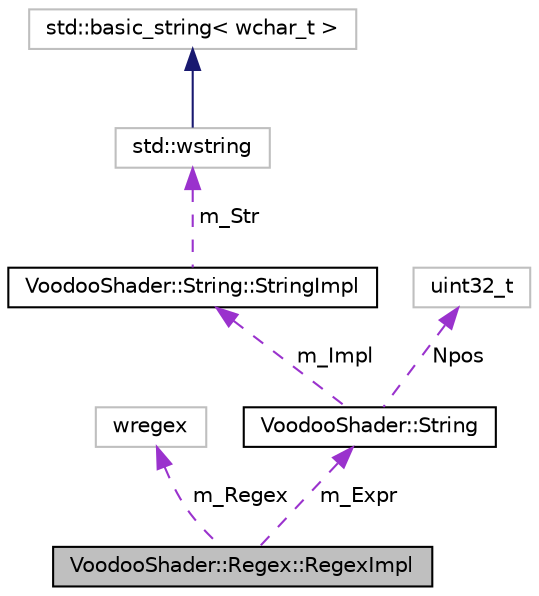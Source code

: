 digraph G
{
  edge [fontname="Helvetica",fontsize="10",labelfontname="Helvetica",labelfontsize="10"];
  node [fontname="Helvetica",fontsize="10",shape=record];
  Node1 [label="VoodooShader::Regex::RegexImpl",height=0.2,width=0.4,color="black", fillcolor="grey75", style="filled" fontcolor="black"];
  Node2 -> Node1 [dir="back",color="darkorchid3",fontsize="10",style="dashed",label=" m_Regex" ,fontname="Helvetica"];
  Node2 [label="wregex",height=0.2,width=0.4,color="grey75", fillcolor="white", style="filled"];
  Node3 -> Node1 [dir="back",color="darkorchid3",fontsize="10",style="dashed",label=" m_Expr" ,fontname="Helvetica"];
  Node3 [label="VoodooShader::String",height=0.2,width=0.4,color="black", fillcolor="white", style="filled",URL="$class_voodoo_shader_1_1_string.html",tooltip="Voodoo internal string class, providing constant and compiler-safe string passing between various mod..."];
  Node4 -> Node3 [dir="back",color="darkorchid3",fontsize="10",style="dashed",label=" m_Impl" ,fontname="Helvetica"];
  Node4 [label="VoodooShader::String::StringImpl",height=0.2,width=0.4,color="black", fillcolor="white", style="filled",URL="$class_voodoo_shader_1_1_string_1_1_string_impl.html"];
  Node5 -> Node4 [dir="back",color="darkorchid3",fontsize="10",style="dashed",label=" m_Str" ,fontname="Helvetica"];
  Node5 [label="std::wstring",height=0.2,width=0.4,color="grey75", fillcolor="white", style="filled",tooltip="STL class."];
  Node6 -> Node5 [dir="back",color="midnightblue",fontsize="10",style="solid",fontname="Helvetica"];
  Node6 [label="std::basic_string\< wchar_t \>",height=0.2,width=0.4,color="grey75", fillcolor="white", style="filled",tooltip="STL class."];
  Node7 -> Node3 [dir="back",color="darkorchid3",fontsize="10",style="dashed",label=" Npos" ,fontname="Helvetica"];
  Node7 [label="uint32_t",height=0.2,width=0.4,color="grey75", fillcolor="white", style="filled"];
}
